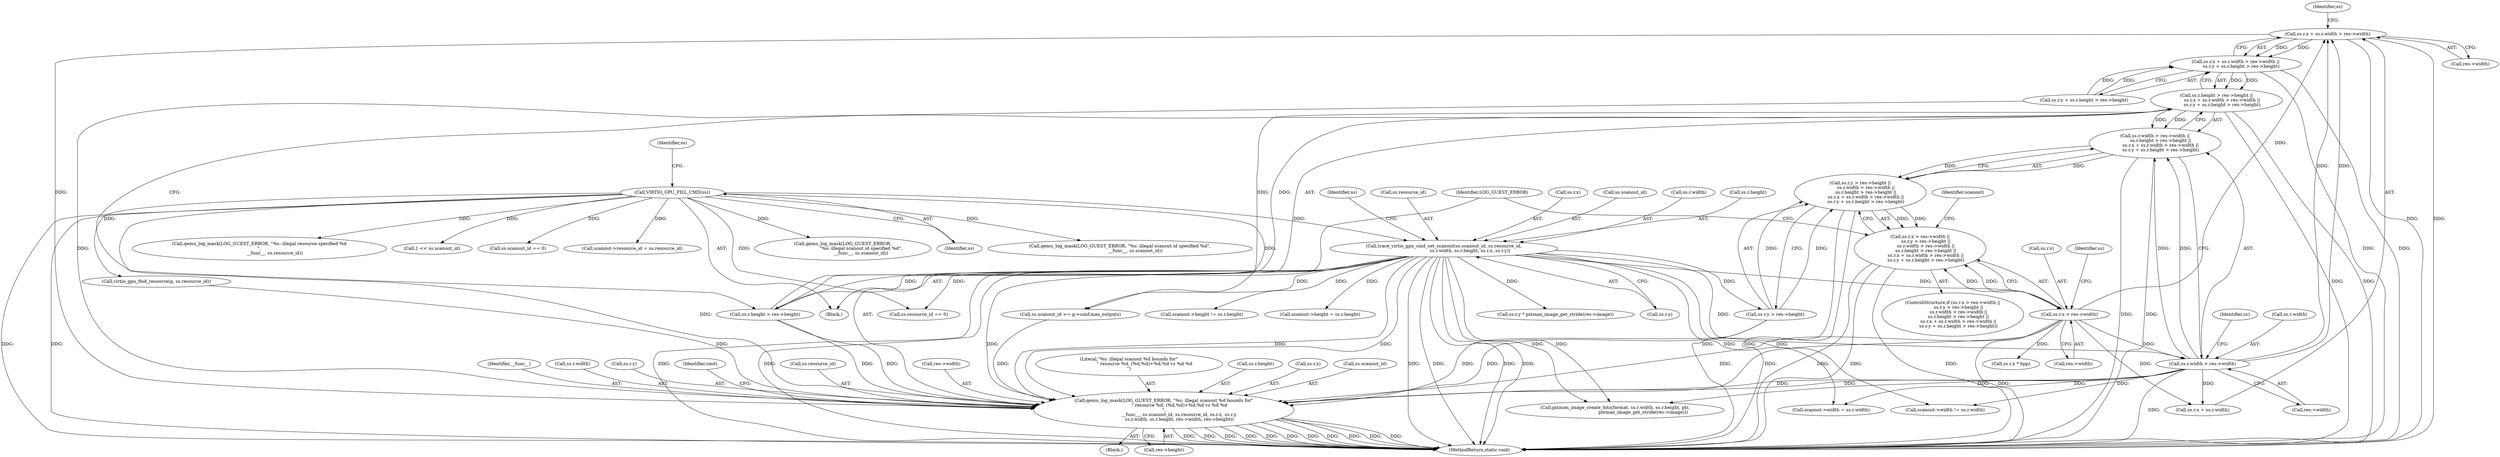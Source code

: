 digraph "0_qemu_dd248ed7e204ee8a1873914e02b8b526e8f1b80d@pointer" {
"1000325" [label="(Call,ss.r.x + ss.r.width > res->width)"];
"1000285" [label="(Call,ss.r.x > res->width)"];
"1000114" [label="(Call,trace_virtio_gpu_cmd_set_scanout(ss.scanout_id, ss.resource_id,\n                                     ss.r.width, ss.r.height, ss.r.x, ss.r.y))"];
"1000112" [label="(Call,VIRTIO_GPU_FILL_CMD(ss))"];
"1000305" [label="(Call,ss.r.width > res->width)"];
"1000324" [label="(Call,ss.r.x + ss.r.width > res->width ||\n        ss.r.y + ss.r.height > res->height)"];
"1000314" [label="(Call,ss.r.height > res->height ||\n        ss.r.x + ss.r.width > res->width ||\n        ss.r.y + ss.r.height > res->height)"];
"1000304" [label="(Call,ss.r.width > res->width ||\n        ss.r.height > res->height ||\n        ss.r.x + ss.r.width > res->width ||\n        ss.r.y + ss.r.height > res->height)"];
"1000294" [label="(Call,ss.r.y > res->height ||\n        ss.r.width > res->width ||\n        ss.r.height > res->height ||\n        ss.r.x + ss.r.width > res->width ||\n        ss.r.y + ss.r.height > res->height)"];
"1000284" [label="(Call,ss.r.x > res->width ||\n        ss.r.y > res->height ||\n        ss.r.width > res->width ||\n        ss.r.height > res->height ||\n        ss.r.x + ss.r.width > res->width ||\n        ss.r.y + ss.r.height > res->height)"];
"1000356" [label="(Call,qemu_log_mask(LOG_GUEST_ERROR, \"%s: illegal scanout %d bounds for\"\n                      \" resource %d, (%d,%d)+%d,%d vs %d %d\n\",\n                      __func__, ss.scanout_id, ss.resource_id, ss.r.x, ss.r.y,\n                      ss.r.width, ss.r.height, res->width, res->height))"];
"1000389" [label="(Call,res->height)"];
"1000311" [label="(Call,res->width)"];
"1000381" [label="(Call,ss.r.height)"];
"1000112" [label="(Call,VIRTIO_GPU_FILL_CMD(ss))"];
"1000219" [label="(Call,qemu_log_mask(LOG_GUEST_ERROR,\n                          \"%s: illegal scanout id specified %d\",\n                          __func__, ss.scanout_id))"];
"1000357" [label="(Identifier,LOG_GUEST_ERROR)"];
"1000394" [label="(Identifier,cmd)"];
"1000113" [label="(Identifier,ss)"];
"1000116" [label="(Identifier,ss)"];
"1000355" [label="(Block,)"];
"1000114" [label="(Call,trace_virtio_gpu_cmd_set_scanout(ss.scanout_id, ss.resource_id,\n                                     ss.r.width, ss.r.height, ss.r.x, ss.r.y))"];
"1000318" [label="(Identifier,ss)"];
"1000126" [label="(Call,ss.r.height)"];
"1000324" [label="(Call,ss.r.x + ss.r.width > res->width ||\n        ss.r.y + ss.r.height > res->height)"];
"1000284" [label="(Call,ss.r.x > res->width ||\n        ss.r.y > res->height ||\n        ss.r.width > res->width ||\n        ss.r.height > res->height ||\n        ss.r.x + ss.r.width > res->width ||\n        ss.r.y + ss.r.height > res->height)"];
"1000144" [label="(Identifier,ss)"];
"1000152" [label="(Call,qemu_log_mask(LOG_GUEST_ERROR, \"%s: illegal scanout id specified %d\",\n                      __func__, ss.scanout_id))"];
"1000118" [label="(Call,ss.resource_id)"];
"1000432" [label="(Call,ss.r.y * pixman_image_get_stride(res->image))"];
"1000270" [label="(Call,qemu_log_mask(LOG_GUEST_ERROR, \"%s: illegal resource specified %d\n\",\n                      __func__, ss.resource_id))"];
"1000314" [label="(Call,ss.r.height > res->height ||\n        ss.r.x + ss.r.width > res->width ||\n        ss.r.y + ss.r.height > res->height)"];
"1000363" [label="(Call,ss.resource_id)"];
"1000496" [label="(Call,pixman_image_create_bits(format, ss.r.width, ss.r.height, ptr,\n                                        pixman_image_get_stride(res->image)))"];
"1000325" [label="(Call,ss.r.x + ss.r.width > res->width)"];
"1000207" [label="(Call,1 << ss.scanout_id)"];
"1000286" [label="(Call,ss.r.x)"];
"1000213" [label="(Call,ss.scanout_id == 0)"];
"1000386" [label="(Call,res->width)"];
"1000344" [label="(Identifier,ss)"];
"1000294" [label="(Call,ss.r.y > res->height ||\n        ss.r.width > res->width ||\n        ss.r.height > res->height ||\n        ss.r.x + ss.r.width > res->width ||\n        ss.r.y + ss.r.height > res->height)"];
"1000425" [label="(Call,ss.r.x * bpp)"];
"1000283" [label="(ControlStructure,if (ss.r.x > res->width ||\n        ss.r.y > res->height ||\n        ss.r.width > res->width ||\n        ss.r.height > res->height ||\n        ss.r.x + ss.r.width > res->width ||\n        ss.r.y + ss.r.height > res->height))"];
"1000315" [label="(Call,ss.r.height > res->height)"];
"1000306" [label="(Call,ss.r.width)"];
"1000581" [label="(Call,scanout->width = ss.r.width)"];
"1000366" [label="(Call,ss.r.x)"];
"1000131" [label="(Call,ss.r.x)"];
"1000136" [label="(Call,ss.r.y)"];
"1000171" [label="(Call,ss.resource_id == 0)"];
"1000463" [label="(Call,scanout->width != ss.r.width)"];
"1000326" [label="(Call,ss.r.x + ss.r.width)"];
"1000599" [label="(MethodReturn,static void)"];
"1000261" [label="(Call,virtio_gpu_find_resource(g, ss.resource_id))"];
"1000115" [label="(Call,ss.scanout_id)"];
"1000358" [label="(Literal,\"%s: illegal scanout %d bounds for\"\n                      \" resource %d, (%d,%d)+%d,%d vs %d %d\n\")"];
"1000121" [label="(Call,ss.r.width)"];
"1000304" [label="(Call,ss.r.width > res->width ||\n        ss.r.height > res->height ||\n        ss.r.x + ss.r.width > res->width ||\n        ss.r.y + ss.r.height > res->height)"];
"1000340" [label="(Call,ss.r.y + ss.r.height > res->height)"];
"1000295" [label="(Call,ss.r.y > res->height)"];
"1000142" [label="(Call,ss.scanout_id >= g->conf.max_outputs)"];
"1000360" [label="(Call,ss.scanout_id)"];
"1000556" [label="(Call,scanout->resource_id = ss.resource_id)"];
"1000105" [label="(Block,)"];
"1000359" [label="(Identifier,__func__)"];
"1000305" [label="(Call,ss.r.width > res->width)"];
"1000285" [label="(Call,ss.r.x > res->width)"];
"1000472" [label="(Call,scanout->height != ss.r.height)"];
"1000590" [label="(Call,scanout->height = ss.r.height)"];
"1000337" [label="(Call,res->width)"];
"1000291" [label="(Call,res->width)"];
"1000399" [label="(Identifier,scanout)"];
"1000356" [label="(Call,qemu_log_mask(LOG_GUEST_ERROR, \"%s: illegal scanout %d bounds for\"\n                      \" resource %d, (%d,%d)+%d,%d vs %d %d\n\",\n                      __func__, ss.scanout_id, ss.resource_id, ss.r.x, ss.r.y,\n                      ss.r.width, ss.r.height, res->width, res->height))"];
"1000376" [label="(Call,ss.r.width)"];
"1000298" [label="(Identifier,ss)"];
"1000371" [label="(Call,ss.r.y)"];
"1000325" -> "1000324"  [label="AST: "];
"1000325" -> "1000337"  [label="CFG: "];
"1000326" -> "1000325"  [label="AST: "];
"1000337" -> "1000325"  [label="AST: "];
"1000344" -> "1000325"  [label="CFG: "];
"1000324" -> "1000325"  [label="CFG: "];
"1000325" -> "1000599"  [label="DDG: "];
"1000325" -> "1000599"  [label="DDG: "];
"1000325" -> "1000324"  [label="DDG: "];
"1000325" -> "1000324"  [label="DDG: "];
"1000285" -> "1000325"  [label="DDG: "];
"1000305" -> "1000325"  [label="DDG: "];
"1000305" -> "1000325"  [label="DDG: "];
"1000325" -> "1000356"  [label="DDG: "];
"1000285" -> "1000284"  [label="AST: "];
"1000285" -> "1000291"  [label="CFG: "];
"1000286" -> "1000285"  [label="AST: "];
"1000291" -> "1000285"  [label="AST: "];
"1000298" -> "1000285"  [label="CFG: "];
"1000284" -> "1000285"  [label="CFG: "];
"1000285" -> "1000599"  [label="DDG: "];
"1000285" -> "1000284"  [label="DDG: "];
"1000285" -> "1000284"  [label="DDG: "];
"1000114" -> "1000285"  [label="DDG: "];
"1000285" -> "1000305"  [label="DDG: "];
"1000285" -> "1000326"  [label="DDG: "];
"1000285" -> "1000356"  [label="DDG: "];
"1000285" -> "1000356"  [label="DDG: "];
"1000285" -> "1000425"  [label="DDG: "];
"1000114" -> "1000105"  [label="AST: "];
"1000114" -> "1000136"  [label="CFG: "];
"1000115" -> "1000114"  [label="AST: "];
"1000118" -> "1000114"  [label="AST: "];
"1000121" -> "1000114"  [label="AST: "];
"1000126" -> "1000114"  [label="AST: "];
"1000131" -> "1000114"  [label="AST: "];
"1000136" -> "1000114"  [label="AST: "];
"1000144" -> "1000114"  [label="CFG: "];
"1000114" -> "1000599"  [label="DDG: "];
"1000114" -> "1000599"  [label="DDG: "];
"1000114" -> "1000599"  [label="DDG: "];
"1000114" -> "1000599"  [label="DDG: "];
"1000114" -> "1000599"  [label="DDG: "];
"1000114" -> "1000599"  [label="DDG: "];
"1000112" -> "1000114"  [label="DDG: "];
"1000114" -> "1000142"  [label="DDG: "];
"1000114" -> "1000171"  [label="DDG: "];
"1000114" -> "1000295"  [label="DDG: "];
"1000114" -> "1000305"  [label="DDG: "];
"1000114" -> "1000315"  [label="DDG: "];
"1000114" -> "1000356"  [label="DDG: "];
"1000114" -> "1000356"  [label="DDG: "];
"1000114" -> "1000356"  [label="DDG: "];
"1000114" -> "1000432"  [label="DDG: "];
"1000114" -> "1000463"  [label="DDG: "];
"1000114" -> "1000472"  [label="DDG: "];
"1000114" -> "1000496"  [label="DDG: "];
"1000114" -> "1000496"  [label="DDG: "];
"1000114" -> "1000581"  [label="DDG: "];
"1000114" -> "1000590"  [label="DDG: "];
"1000112" -> "1000105"  [label="AST: "];
"1000112" -> "1000113"  [label="CFG: "];
"1000113" -> "1000112"  [label="AST: "];
"1000116" -> "1000112"  [label="CFG: "];
"1000112" -> "1000599"  [label="DDG: "];
"1000112" -> "1000599"  [label="DDG: "];
"1000112" -> "1000142"  [label="DDG: "];
"1000112" -> "1000152"  [label="DDG: "];
"1000112" -> "1000171"  [label="DDG: "];
"1000112" -> "1000207"  [label="DDG: "];
"1000112" -> "1000213"  [label="DDG: "];
"1000112" -> "1000219"  [label="DDG: "];
"1000112" -> "1000261"  [label="DDG: "];
"1000112" -> "1000270"  [label="DDG: "];
"1000112" -> "1000356"  [label="DDG: "];
"1000112" -> "1000556"  [label="DDG: "];
"1000305" -> "1000304"  [label="AST: "];
"1000305" -> "1000311"  [label="CFG: "];
"1000306" -> "1000305"  [label="AST: "];
"1000311" -> "1000305"  [label="AST: "];
"1000318" -> "1000305"  [label="CFG: "];
"1000304" -> "1000305"  [label="CFG: "];
"1000305" -> "1000599"  [label="DDG: "];
"1000305" -> "1000304"  [label="DDG: "];
"1000305" -> "1000304"  [label="DDG: "];
"1000305" -> "1000326"  [label="DDG: "];
"1000305" -> "1000356"  [label="DDG: "];
"1000305" -> "1000356"  [label="DDG: "];
"1000305" -> "1000463"  [label="DDG: "];
"1000305" -> "1000496"  [label="DDG: "];
"1000305" -> "1000581"  [label="DDG: "];
"1000324" -> "1000314"  [label="AST: "];
"1000324" -> "1000340"  [label="CFG: "];
"1000340" -> "1000324"  [label="AST: "];
"1000314" -> "1000324"  [label="CFG: "];
"1000324" -> "1000599"  [label="DDG: "];
"1000324" -> "1000599"  [label="DDG: "];
"1000324" -> "1000314"  [label="DDG: "];
"1000324" -> "1000314"  [label="DDG: "];
"1000340" -> "1000324"  [label="DDG: "];
"1000340" -> "1000324"  [label="DDG: "];
"1000314" -> "1000304"  [label="AST: "];
"1000314" -> "1000315"  [label="CFG: "];
"1000315" -> "1000314"  [label="AST: "];
"1000304" -> "1000314"  [label="CFG: "];
"1000314" -> "1000599"  [label="DDG: "];
"1000314" -> "1000599"  [label="DDG: "];
"1000314" -> "1000304"  [label="DDG: "];
"1000314" -> "1000304"  [label="DDG: "];
"1000315" -> "1000314"  [label="DDG: "];
"1000315" -> "1000314"  [label="DDG: "];
"1000304" -> "1000294"  [label="AST: "];
"1000294" -> "1000304"  [label="CFG: "];
"1000304" -> "1000599"  [label="DDG: "];
"1000304" -> "1000599"  [label="DDG: "];
"1000304" -> "1000294"  [label="DDG: "];
"1000304" -> "1000294"  [label="DDG: "];
"1000294" -> "1000284"  [label="AST: "];
"1000294" -> "1000295"  [label="CFG: "];
"1000295" -> "1000294"  [label="AST: "];
"1000284" -> "1000294"  [label="CFG: "];
"1000294" -> "1000599"  [label="DDG: "];
"1000294" -> "1000599"  [label="DDG: "];
"1000294" -> "1000284"  [label="DDG: "];
"1000294" -> "1000284"  [label="DDG: "];
"1000295" -> "1000294"  [label="DDG: "];
"1000295" -> "1000294"  [label="DDG: "];
"1000284" -> "1000283"  [label="AST: "];
"1000357" -> "1000284"  [label="CFG: "];
"1000399" -> "1000284"  [label="CFG: "];
"1000284" -> "1000599"  [label="DDG: "];
"1000284" -> "1000599"  [label="DDG: "];
"1000284" -> "1000599"  [label="DDG: "];
"1000356" -> "1000355"  [label="AST: "];
"1000356" -> "1000389"  [label="CFG: "];
"1000357" -> "1000356"  [label="AST: "];
"1000358" -> "1000356"  [label="AST: "];
"1000359" -> "1000356"  [label="AST: "];
"1000360" -> "1000356"  [label="AST: "];
"1000363" -> "1000356"  [label="AST: "];
"1000366" -> "1000356"  [label="AST: "];
"1000371" -> "1000356"  [label="AST: "];
"1000376" -> "1000356"  [label="AST: "];
"1000381" -> "1000356"  [label="AST: "];
"1000386" -> "1000356"  [label="AST: "];
"1000389" -> "1000356"  [label="AST: "];
"1000394" -> "1000356"  [label="CFG: "];
"1000356" -> "1000599"  [label="DDG: "];
"1000356" -> "1000599"  [label="DDG: "];
"1000356" -> "1000599"  [label="DDG: "];
"1000356" -> "1000599"  [label="DDG: "];
"1000356" -> "1000599"  [label="DDG: "];
"1000356" -> "1000599"  [label="DDG: "];
"1000356" -> "1000599"  [label="DDG: "];
"1000356" -> "1000599"  [label="DDG: "];
"1000356" -> "1000599"  [label="DDG: "];
"1000356" -> "1000599"  [label="DDG: "];
"1000356" -> "1000599"  [label="DDG: "];
"1000142" -> "1000356"  [label="DDG: "];
"1000261" -> "1000356"  [label="DDG: "];
"1000295" -> "1000356"  [label="DDG: "];
"1000295" -> "1000356"  [label="DDG: "];
"1000315" -> "1000356"  [label="DDG: "];
"1000315" -> "1000356"  [label="DDG: "];
"1000340" -> "1000356"  [label="DDG: "];
}
